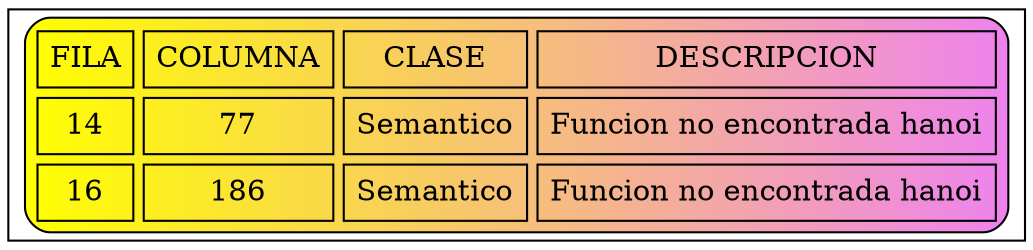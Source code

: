 digraph G{
node [shape=record];
a0 [label=<<TABLE border="1" cellspacing="5" cellpadding="5" style="rounded" bgcolor="yellow:violet">
"<TR><TD>FILA</TD><TD>COLUMNA</TD><TD>CLASE</TD><TD>DESCRIPCION</TD></TR>
<TR><TD>14</TD><TD>77</TD><TD>Semantico</TD><TD>Funcion no encontrada hanoi</TD></TR>
<TR><TD>16</TD><TD>186</TD><TD>Semantico</TD><TD>Funcion no encontrada hanoi</TD></TR>
</TABLE>>];
}
